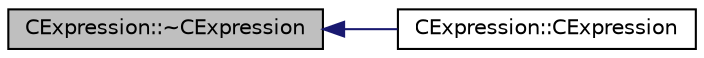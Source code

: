 digraph "CExpression::~CExpression"
{
  edge [fontname="Helvetica",fontsize="10",labelfontname="Helvetica",labelfontsize="10"];
  node [fontname="Helvetica",fontsize="10",shape=record];
  rankdir="LR";
  Node1 [label="CExpression::~CExpression",height=0.2,width=0.4,color="black", fillcolor="grey75", style="filled", fontcolor="black"];
  Node1 -> Node2 [dir="back",color="midnightblue",fontsize="10",style="solid",fontname="Helvetica"];
  Node2 [label="CExpression::CExpression",height=0.2,width=0.4,color="black", fillcolor="white", style="filled",URL="$classCExpression.html#a3c7e4910dfafac9213108439825a9ef2"];
}
